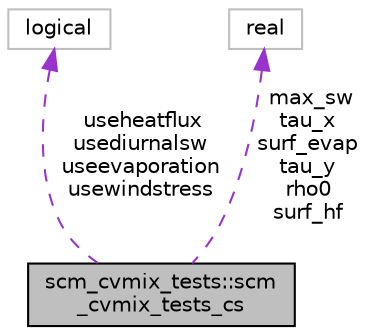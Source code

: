 digraph "scm_cvmix_tests::scm_cvmix_tests_cs"
{
 // INTERACTIVE_SVG=YES
 // LATEX_PDF_SIZE
  edge [fontname="Helvetica",fontsize="10",labelfontname="Helvetica",labelfontsize="10"];
  node [fontname="Helvetica",fontsize="10",shape=record];
  Node1 [label="scm_cvmix_tests::scm\l_cvmix_tests_cs",height=0.2,width=0.4,color="black", fillcolor="grey75", style="filled", fontcolor="black",tooltip="Container for surface forcing parameters."];
  Node2 -> Node1 [dir="back",color="darkorchid3",fontsize="10",style="dashed",label=" useheatflux\nusediurnalsw\nuseevaporation\nusewindstress" ,fontname="Helvetica"];
  Node2 [label="logical",height=0.2,width=0.4,color="grey75", fillcolor="white", style="filled",tooltip=" "];
  Node3 -> Node1 [dir="back",color="darkorchid3",fontsize="10",style="dashed",label=" max_sw\ntau_x\nsurf_evap\ntau_y\nrho0\nsurf_hf" ,fontname="Helvetica"];
  Node3 [label="real",height=0.2,width=0.4,color="grey75", fillcolor="white", style="filled",tooltip=" "];
}
